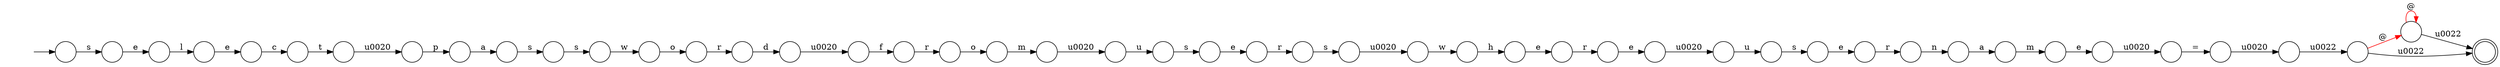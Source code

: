 digraph Automaton {
  rankdir = LR;
  0 [shape=circle,label=""];
  0 -> 37 [label="r"]
  1 [shape=circle,label=""];
  1 -> 9 [label="a"]
  2 [shape=circle,label=""];
  2 -> 22 [label="l"]
  3 [shape=circle,label=""];
  3 -> 40 [label="="]
  4 [shape=circle,label=""];
  4 -> 35 [label="o"]
  5 [shape=circle,label=""];
  5 -> 46 [label="s"]
  6 [shape=circle,label=""];
  6 -> 14 [label="\u0020"]
  7 [shape=circle,label=""];
  7 -> 13 [label="\u0020"]
  8 [shape=circle,label=""];
  8 -> 7 [label="d"]
  9 [shape=circle,label=""];
  9 -> 45 [label="m"]
  10 [shape=circle,label=""];
  10 -> 2 [label="e"]
  11 [shape=circle,label=""];
  11 -> 43 [label="t"]
  12 [shape=circle,label=""];
  12 -> 3 [label="\u0020"]
  13 [shape=circle,label=""];
  13 -> 0 [label="f"]
  14 [shape=circle,label=""];
  14 -> 28 [label="u"]
  15 [shape=circle,label=""];
  15 -> 25 [label="r"]
  16 [shape=circle,label=""];
  16 -> 15 [label="e"]
  17 [shape=circle,label=""];
  17 -> 18 [label="e"]
  18 [shape=circle,label=""];
  18 -> 33 [label="r"]
  19 [shape=circle,label=""];
  19 -> 44 [label="m"]
  20 [shape=circle,label=""];
  20 -> 29 [label="r"]
  21 [shape=circle,label=""];
  21 -> 32 [label="w"]
  22 [shape=circle,label=""];
  22 -> 31 [label="e"]
  23 [shape=circle,label=""];
  23 -> 42 [label="p"]
  24 [shape=circle,label=""];
  24 -> 30 [label="@",color=red]
  24 -> 47 [label="\u0022"]
  25 [shape=circle,label=""];
  25 -> 6 [label="e"]
  26 [shape=circle,label=""];
  26 -> 21 [label="\u0020"]
  27 [shape=circle,label=""];
  27 -> 39 [label="u"]
  28 [shape=circle,label=""];
  28 -> 38 [label="s"]
  29 [shape=circle,label=""];
  29 -> 1 [label="n"]
  30 [shape=circle,label=""];
  30 -> 30 [label="@",color=red]
  30 -> 47 [label="\u0022"]
  31 [shape=circle,label=""];
  31 -> 11 [label="c"]
  32 [shape=circle,label=""];
  32 -> 16 [label="h"]
  33 [shape=circle,label=""];
  33 -> 26 [label="s"]
  34 [shape=circle,label=""];
  initial [shape=plaintext,label=""];
  initial -> 34
  34 -> 10 [label="s"]
  35 [shape=circle,label=""];
  35 -> 8 [label="r"]
  36 [shape=circle,label=""];
  36 -> 24 [label="\u0022"]
  37 [shape=circle,label=""];
  37 -> 19 [label="o"]
  38 [shape=circle,label=""];
  38 -> 20 [label="e"]
  39 [shape=circle,label=""];
  39 -> 17 [label="s"]
  40 [shape=circle,label=""];
  40 -> 36 [label="\u0020"]
  41 [shape=circle,label=""];
  41 -> 4 [label="w"]
  42 [shape=circle,label=""];
  42 -> 5 [label="a"]
  43 [shape=circle,label=""];
  43 -> 23 [label="\u0020"]
  44 [shape=circle,label=""];
  44 -> 27 [label="\u0020"]
  45 [shape=circle,label=""];
  45 -> 12 [label="e"]
  46 [shape=circle,label=""];
  46 -> 41 [label="s"]
  47 [shape=doublecircle,label=""];
}
